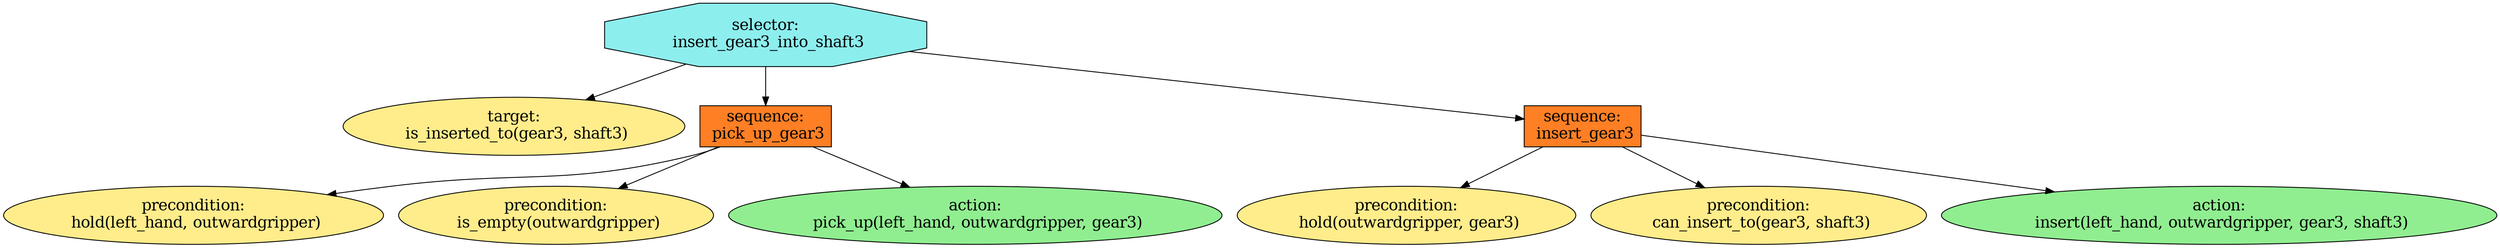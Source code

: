 digraph pastafarianism {
ordering=out;
graph [fontname="times-roman"];
node [fontname="times-roman"];
edge [fontname="times-roman"];
"selector:
 insert_gear3_into_shaft3" [fillcolor=darkslategray2, fontcolor=black, fontsize=18, label="selector:
 insert_gear3_into_shaft3", shape=octagon, style=filled];
"target:
 is_inserted_to(gear3, shaft3)" [fillcolor=lightgoldenrod1, fontcolor=black, fontsize=18, label="target:
 is_inserted_to(gear3, shaft3)", shape=ellipse, style=filled];
"selector:
 insert_gear3_into_shaft3" -> "target:
 is_inserted_to(gear3, shaft3)";
"sequence:
 pick_up_gear3" [fillcolor=chocolate1, fontcolor=black, fontsize=18, label="sequence:
 pick_up_gear3", shape=box, style=filled];
"selector:
 insert_gear3_into_shaft3" -> "sequence:
 pick_up_gear3";
"precondition:
 hold(left_hand, outwardgripper)" [fillcolor=lightgoldenrod1, fontcolor=black, fontsize=18, label="precondition:
 hold(left_hand, outwardgripper)", shape=ellipse, style=filled];
"sequence:
 pick_up_gear3" -> "precondition:
 hold(left_hand, outwardgripper)";
"precondition:
 is_empty(outwardgripper)" [fillcolor=lightgoldenrod1, fontcolor=black, fontsize=18, label="precondition:
 is_empty(outwardgripper)", shape=ellipse, style=filled];
"sequence:
 pick_up_gear3" -> "precondition:
 is_empty(outwardgripper)";
"action:
 pick_up(left_hand, outwardgripper, gear3)" [fillcolor=lightgreen, fontcolor=black, fontsize=18, label="action:
 pick_up(left_hand, outwardgripper, gear3)", shape=ellipse, style=filled];
"sequence:
 pick_up_gear3" -> "action:
 pick_up(left_hand, outwardgripper, gear3)";
"sequence:
 insert_gear3" [fillcolor=chocolate1, fontcolor=black, fontsize=18, label="sequence:
 insert_gear3", shape=box, style=filled];
"selector:
 insert_gear3_into_shaft3" -> "sequence:
 insert_gear3";
"precondition:
 hold(outwardgripper, gear3)" [fillcolor=lightgoldenrod1, fontcolor=black, fontsize=18, label="precondition:
 hold(outwardgripper, gear3)", shape=ellipse, style=filled];
"sequence:
 insert_gear3" -> "precondition:
 hold(outwardgripper, gear3)";
"precondition:
 can_insert_to(gear3, shaft3)" [fillcolor=lightgoldenrod1, fontcolor=black, fontsize=18, label="precondition:
 can_insert_to(gear3, shaft3)", shape=ellipse, style=filled];
"sequence:
 insert_gear3" -> "precondition:
 can_insert_to(gear3, shaft3)";
"action:
 insert(left_hand, outwardgripper, gear3, shaft3)" [fillcolor=lightgreen, fontcolor=black, fontsize=18, label="action:
 insert(left_hand, outwardgripper, gear3, shaft3)", shape=ellipse, style=filled];
"sequence:
 insert_gear3" -> "action:
 insert(left_hand, outwardgripper, gear3, shaft3)";
}
